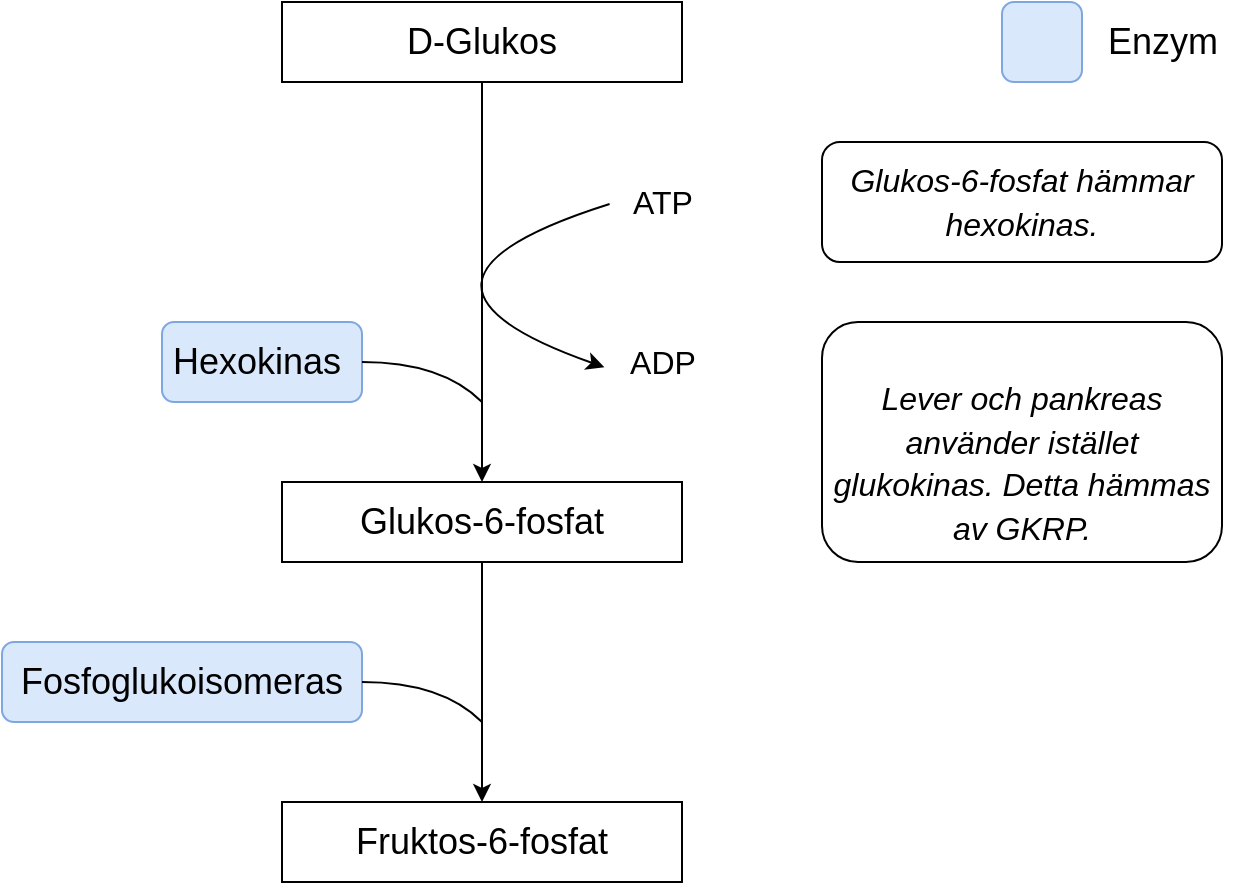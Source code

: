 <mxfile version="26.0.6">
  <diagram name="Sida-1" id="iCNXh-kyp9YEgvofzy4t">
    <mxGraphModel dx="1050" dy="557" grid="1" gridSize="10" guides="1" tooltips="1" connect="1" arrows="1" fold="1" page="1" pageScale="1" pageWidth="827" pageHeight="1169" background="none" math="0" shadow="0">
      <root>
        <mxCell id="0" />
        <mxCell id="1" parent="0" />
        <mxCell id="PMYmBUmIUMcdazAJRNt9-28" style="edgeStyle=orthogonalEdgeStyle;rounded=0;orthogonalLoop=1;jettySize=auto;html=1;entryX=0.5;entryY=0;entryDx=0;entryDy=0;fontFamily=Helvetica;fontSize=18;fontColor=default;" parent="1" source="PMYmBUmIUMcdazAJRNt9-10" target="PMYmBUmIUMcdazAJRNt9-15" edge="1">
          <mxGeometry relative="1" as="geometry">
            <Array as="points">
              <mxPoint x="420" y="140" />
              <mxPoint x="420" y="140" />
            </Array>
          </mxGeometry>
        </mxCell>
        <mxCell id="PMYmBUmIUMcdazAJRNt9-10" value="D-Glukos" style="rounded=0;whiteSpace=wrap;html=1;align=center;verticalAlign=middle;fontFamily=Helvetica;fontSize=18;fontColor=default;fillColor=none;gradientColor=none;" parent="1" vertex="1">
          <mxGeometry x="320" y="40" width="200" height="40" as="geometry" />
        </mxCell>
        <mxCell id="PMYmBUmIUMcdazAJRNt9-12" value="Hexokinas&amp;nbsp;" style="rounded=1;whiteSpace=wrap;html=1;align=center;verticalAlign=middle;fontFamily=Helvetica;fontSize=18;fillColor=#dae8fc;labelBackgroundColor=none;strokeColor=#7EA6E0;" parent="1" vertex="1">
          <mxGeometry x="260" y="200" width="100" height="40" as="geometry" />
        </mxCell>
        <mxCell id="PMYmBUmIUMcdazAJRNt9-47" value="" style="edgeStyle=orthogonalEdgeStyle;rounded=0;orthogonalLoop=1;jettySize=auto;html=1;fontFamily=Helvetica;fontSize=18;fontColor=default;" parent="1" source="PMYmBUmIUMcdazAJRNt9-15" target="PMYmBUmIUMcdazAJRNt9-46" edge="1">
          <mxGeometry relative="1" as="geometry" />
        </mxCell>
        <mxCell id="PMYmBUmIUMcdazAJRNt9-15" value="Glukos-6-fosfat" style="rounded=0;whiteSpace=wrap;html=1;align=center;verticalAlign=middle;fontFamily=Helvetica;fontSize=18;fontColor=default;fillColor=none;gradientColor=none;" parent="1" vertex="1">
          <mxGeometry x="320" y="280" width="200" height="40" as="geometry" />
        </mxCell>
        <mxCell id="PMYmBUmIUMcdazAJRNt9-39" value="&lt;font style=&quot;font-size: 16px;&quot;&gt;ATP&lt;/font&gt;" style="text;html=1;align=center;verticalAlign=middle;resizable=0;points=[];autosize=1;strokeColor=none;fillColor=none;fontFamily=Helvetica;fontSize=18;fontColor=default;" parent="1" vertex="1">
          <mxGeometry x="485" y="120" width="50" height="40" as="geometry" />
        </mxCell>
        <mxCell id="PMYmBUmIUMcdazAJRNt9-40" value="&lt;font style=&quot;font-size: 16px;&quot;&gt;ADP&lt;/font&gt;" style="text;html=1;align=center;verticalAlign=middle;resizable=0;points=[];autosize=1;strokeColor=none;fillColor=none;fontFamily=Helvetica;fontSize=18;fontColor=default;" parent="1" vertex="1">
          <mxGeometry x="480" y="200" width="60" height="40" as="geometry" />
        </mxCell>
        <mxCell id="PMYmBUmIUMcdazAJRNt9-41" value="" style="endArrow=classic;html=1;rounded=0;fontFamily=Helvetica;fontSize=18;fontColor=default;exitX=-0.024;exitY=0.525;exitDx=0;exitDy=0;exitPerimeter=0;curved=1;entryX=0.02;entryY=0.565;entryDx=0;entryDy=0;entryPerimeter=0;" parent="1" source="PMYmBUmIUMcdazAJRNt9-39" target="PMYmBUmIUMcdazAJRNt9-40" edge="1">
          <mxGeometry width="50" height="50" relative="1" as="geometry">
            <mxPoint x="359.6" y="150.9" as="sourcePoint" />
            <mxPoint x="440" y="240" as="targetPoint" />
            <Array as="points">
              <mxPoint x="360" y="180" />
            </Array>
          </mxGeometry>
        </mxCell>
        <mxCell id="PMYmBUmIUMcdazAJRNt9-46" value="Fruktos-6-fosfat" style="rounded=0;whiteSpace=wrap;html=1;align=center;verticalAlign=middle;fontFamily=Helvetica;fontSize=18;fontColor=default;fillColor=none;gradientColor=none;" parent="1" vertex="1">
          <mxGeometry x="320" y="440" width="200" height="40" as="geometry" />
        </mxCell>
        <mxCell id="PMYmBUmIUMcdazAJRNt9-48" value="Fosfoglukoisomeras" style="text;html=1;align=center;verticalAlign=middle;whiteSpace=wrap;rounded=1;fontFamily=Helvetica;fontSize=18;labelBackgroundColor=none;strokeColor=light-dark(#7EA6E0,#5C79A3);fillColor=#dae8fc;glass=0;shadow=0;" parent="1" vertex="1">
          <mxGeometry x="180" y="360" width="180" height="40" as="geometry" />
        </mxCell>
        <mxCell id="PMYmBUmIUMcdazAJRNt9-49" value="" style="rounded=1;whiteSpace=wrap;html=1;align=center;verticalAlign=middle;fontFamily=Helvetica;fontSize=18;fillColor=#dae8fc;strokeColor=#7EA6E0;" parent="1" vertex="1">
          <mxGeometry x="680" y="40" width="40" height="40" as="geometry" />
        </mxCell>
        <mxCell id="PMYmBUmIUMcdazAJRNt9-50" value="Enzym" style="text;html=1;align=center;verticalAlign=middle;resizable=0;points=[];autosize=1;strokeColor=none;fillColor=none;fontFamily=Helvetica;fontSize=18;fontColor=default;" parent="1" vertex="1">
          <mxGeometry x="720" y="40" width="80" height="40" as="geometry" />
        </mxCell>
        <mxCell id="PMYmBUmIUMcdazAJRNt9-57" value="&lt;span style=&quot;background-color: light-dark(#ffffff, var(--ge-dark-color, #121212));&quot;&gt;&lt;br style=&quot;forced-color-adjust: none; color: rgb(0, 0, 0); font-family: Helvetica; font-size: 18px; font-style: normal; font-variant-ligatures: normal; font-variant-caps: normal; font-weight: 400; letter-spacing: normal; orphans: 2; text-indent: 0px; text-transform: none; widows: 2; word-spacing: 0px; -webkit-text-stroke-width: 0px; white-space: normal; text-decoration-thickness: initial; text-decoration-style: initial; text-decoration-color: initial; text-align: center; background-color: rgb(251, 251, 251);&quot;&gt;&lt;/span&gt;&lt;span&gt;&lt;i style=&quot;forced-color-adjust: none; color: rgb(0, 0, 0); font-family: Helvetica; font-variant-ligatures: normal; font-variant-caps: normal; font-weight: 400; letter-spacing: normal; orphans: 2; text-indent: 0px; text-transform: none; widows: 2; word-spacing: 0px; -webkit-text-stroke-width: 0px; white-space: normal; text-decoration-thickness: initial; text-decoration-style: initial; text-decoration-color: initial; text-align: center; font-size: 16px; background-color: light-dark(#ffffff, var(--ge-dark-color, #121212));&quot;&gt;Lever och pankreas använder istället glukokinas. Detta hämmas av GKRP.&lt;/i&gt;&lt;br&gt;&lt;/span&gt;" style="rounded=1;whiteSpace=wrap;html=1;align=center;verticalAlign=middle;fontFamily=Helvetica;fontSize=18;fontColor=default;fillColor=none;gradientColor=none;" parent="1" vertex="1">
          <mxGeometry x="590" y="200" width="200" height="120" as="geometry" />
        </mxCell>
        <mxCell id="PMYmBUmIUMcdazAJRNt9-58" value="&lt;i&gt;&lt;font style=&quot;font-size: 16px;&quot;&gt;Glukos-6-fosfat hämmar hexokinas.&lt;/font&gt;&lt;/i&gt;" style="rounded=1;whiteSpace=wrap;html=1;align=center;verticalAlign=middle;fontFamily=Helvetica;fontSize=18;fontColor=default;fillColor=none;gradientColor=none;" parent="1" vertex="1">
          <mxGeometry x="590" y="110" width="200" height="60" as="geometry" />
        </mxCell>
        <mxCell id="PMYmBUmIUMcdazAJRNt9-61" value="" style="endArrow=none;html=1;rounded=0;fontFamily=Helvetica;fontSize=18;fontColor=default;exitX=1;exitY=0.5;exitDx=0;exitDy=0;curved=1;" parent="1" source="PMYmBUmIUMcdazAJRNt9-12" edge="1">
          <mxGeometry width="50" height="50" relative="1" as="geometry">
            <mxPoint x="290" y="150" as="sourcePoint" />
            <mxPoint x="420" y="240" as="targetPoint" />
            <Array as="points">
              <mxPoint x="400" y="220" />
            </Array>
          </mxGeometry>
        </mxCell>
        <mxCell id="3_5fwed-tH6MVzw5I9Ar-1" value="" style="endArrow=none;html=1;rounded=0;fontFamily=Helvetica;fontSize=18;fontColor=default;exitX=1;exitY=0.5;exitDx=0;exitDy=0;curved=1;" edge="1" parent="1">
          <mxGeometry width="50" height="50" relative="1" as="geometry">
            <mxPoint x="360" y="380" as="sourcePoint" />
            <mxPoint x="420" y="400" as="targetPoint" />
            <Array as="points">
              <mxPoint x="400" y="380" />
            </Array>
          </mxGeometry>
        </mxCell>
      </root>
    </mxGraphModel>
  </diagram>
</mxfile>
